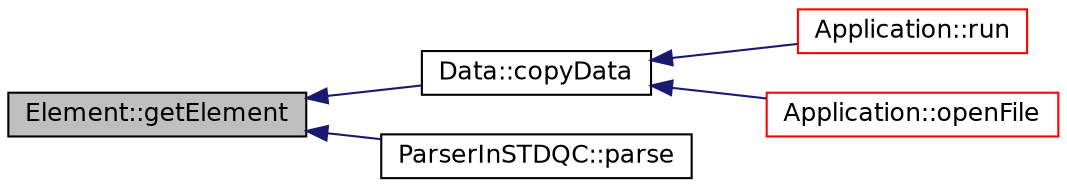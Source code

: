 digraph "Element::getElement"
{
 // INTERACTIVE_SVG=YES
  edge [fontname="Helvetica",fontsize="12",labelfontname="Helvetica",labelfontsize="12"];
  node [fontname="Helvetica",fontsize="12",shape=record];
  rankdir="LR";
  Node1 [label="Element::getElement",height=0.2,width=0.4,color="black", fillcolor="grey75", style="filled" fontcolor="black"];
  Node1 -> Node2 [dir="back",color="midnightblue",fontsize="12",style="solid",fontname="Helvetica"];
  Node2 [label="Data::copyData",height=0.2,width=0.4,color="black", fillcolor="white", style="filled",URL="$a00002.html#a6fc1d983c7fa16eebd0d0b12cb505a30",tooltip="Copies data contain from the given parameter. "];
  Node2 -> Node3 [dir="back",color="midnightblue",fontsize="12",style="solid",fontname="Helvetica"];
  Node3 [label="Application::run",height=0.2,width=0.4,color="red", fillcolor="white", style="filled",URL="$a00001.html#a68965449404743bf1add056784d6cf81",tooltip="Slot of clicking on proceed button. "];
  Node2 -> Node4 [dir="back",color="midnightblue",fontsize="12",style="solid",fontname="Helvetica"];
  Node4 [label="Application::openFile",height=0.2,width=0.4,color="red", fillcolor="white", style="filled",URL="$a00001.html#ab7f9356b1eaa23c179500675d92a49d5",tooltip="Slot of clicking on open data file button. "];
  Node1 -> Node5 [dir="back",color="midnightblue",fontsize="12",style="solid",fontname="Helvetica"];
  Node5 [label="ParserInSTDQC::parse",height=0.2,width=0.4,color="black", fillcolor="white", style="filled",URL="$a00009.html#a8bdd62cece3dc339c2096c85044fad66",tooltip="Parsing Function. "];
}
